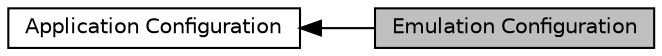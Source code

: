 digraph "Emulation Configuration"
{
  edge [fontname="Helvetica",fontsize="10",labelfontname="Helvetica",labelfontsize="10"];
  node [fontname="Helvetica",fontsize="10",shape=box];
  rankdir=LR;
  Node2 [label="Application Configuration",height=0.2,width=0.4,color="black", fillcolor="white", style="filled",URL="$group____app__config.html",tooltip="Including application type and traffic information."];
  Node1 [label="Emulation Configuration",height=0.2,width=0.4,color="black", fillcolor="grey75", style="filled", fontcolor="black",tooltip="Including emulation time and performance output."];
  Node2->Node1 [shape=plaintext, dir="back", style="solid"];
}
